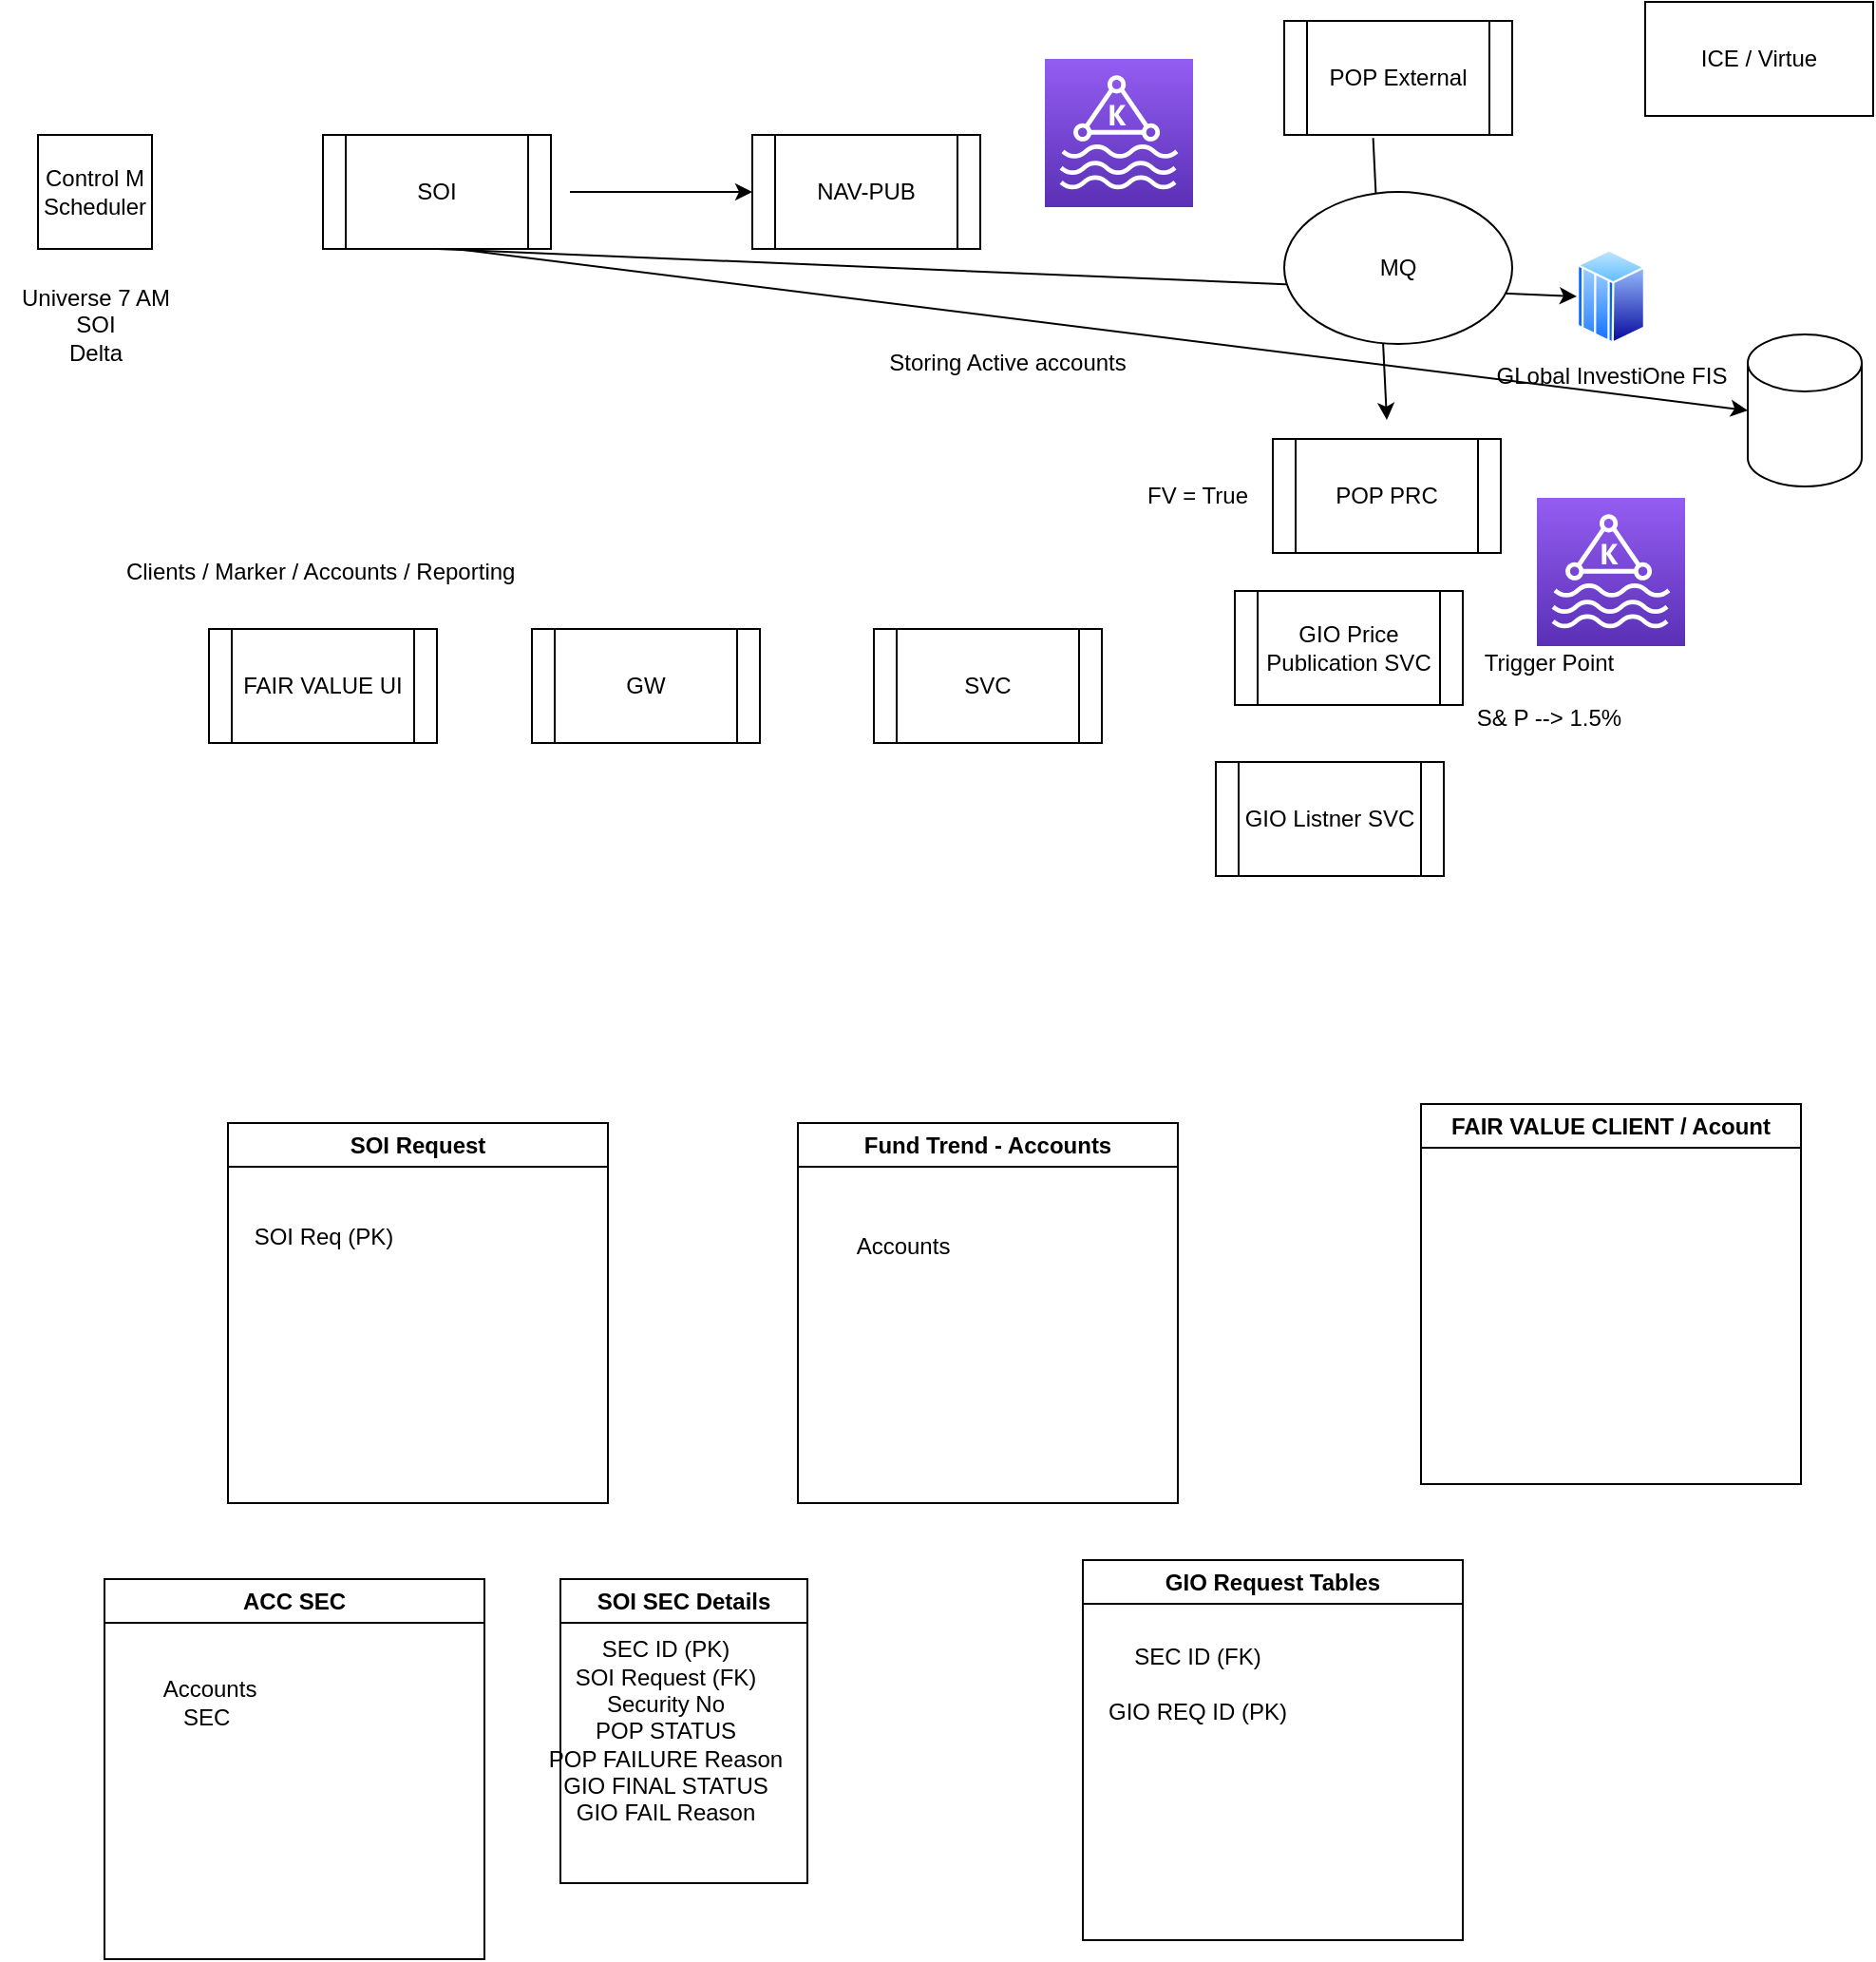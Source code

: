 <mxfile version="20.8.20" type="github" pages="2"><diagram name="Page-1" id="MNmCg4tiiV6P-XN2HqXx"><mxGraphModel dx="1900" dy="541" grid="1" gridSize="10" guides="1" tooltips="1" connect="1" arrows="1" fold="1" page="1" pageScale="1" pageWidth="850" pageHeight="1100" math="0" shadow="0"><root><mxCell id="0"/><mxCell id="1" parent="0"/><mxCell id="ly4uq0-7CYUk3PwUPl77-1" value="SOI" style="shape=process;whiteSpace=wrap;html=1;backgroundOutline=1;" parent="1" vertex="1"><mxGeometry x="40" y="70" width="120" height="60" as="geometry"/></mxCell><mxCell id="ly4uq0-7CYUk3PwUPl77-2" value="" style="shape=cylinder3;whiteSpace=wrap;html=1;boundedLbl=1;backgroundOutline=1;size=15;" parent="1" vertex="1"><mxGeometry x="790" y="175" width="60" height="80" as="geometry"/></mxCell><mxCell id="ly4uq0-7CYUk3PwUPl77-3" value="GW" style="shape=process;whiteSpace=wrap;html=1;backgroundOutline=1;" parent="1" vertex="1"><mxGeometry x="150" y="330" width="120" height="60" as="geometry"/></mxCell><mxCell id="ly4uq0-7CYUk3PwUPl77-4" value="SVC" style="shape=process;whiteSpace=wrap;html=1;backgroundOutline=1;" parent="1" vertex="1"><mxGeometry x="330" y="330" width="120" height="60" as="geometry"/></mxCell><mxCell id="ly4uq0-7CYUk3PwUPl77-5" value="FAIR VALUE UI" style="shape=process;whiteSpace=wrap;html=1;backgroundOutline=1;" parent="1" vertex="1"><mxGeometry x="-20" y="330" width="120" height="60" as="geometry"/></mxCell><mxCell id="ly4uq0-7CYUk3PwUPl77-6" value="NAV-PUB" style="shape=process;whiteSpace=wrap;html=1;backgroundOutline=1;" parent="1" vertex="1"><mxGeometry x="266" y="70" width="120" height="60" as="geometry"/></mxCell><mxCell id="ly4uq0-7CYUk3PwUPl77-7" value="" style="endArrow=classic;html=1;rounded=0;entryX=0;entryY=0.5;entryDx=0;entryDy=0;" parent="1" target="ly4uq0-7CYUk3PwUPl77-6" edge="1"><mxGeometry width="50" height="50" relative="1" as="geometry"><mxPoint x="170" y="100" as="sourcePoint"/><mxPoint x="136" y="50" as="targetPoint"/></mxGeometry></mxCell><mxCell id="ly4uq0-7CYUk3PwUPl77-9" value="POP External" style="shape=process;whiteSpace=wrap;html=1;backgroundOutline=1;" parent="1" vertex="1"><mxGeometry x="546" y="10" width="120" height="60" as="geometry"/></mxCell><mxCell id="ly4uq0-7CYUk3PwUPl77-10" value="Control M Scheduler" style="rounded=0;whiteSpace=wrap;html=1;" parent="1" vertex="1"><mxGeometry x="-110" y="70" width="60" height="60" as="geometry"/></mxCell><mxCell id="ly4uq0-7CYUk3PwUPl77-11" value="GLobal InvestiOne FIS" style="aspect=fixed;perimeter=ellipsePerimeter;html=1;align=center;shadow=0;dashed=0;spacingTop=3;image;image=img/lib/active_directory/mainframe_host.svg;" parent="1" vertex="1"><mxGeometry x="700" y="130" width="36" height="50" as="geometry"/></mxCell><mxCell id="ly4uq0-7CYUk3PwUPl77-12" value="" style="sketch=0;points=[[0,0,0],[0.25,0,0],[0.5,0,0],[0.75,0,0],[1,0,0],[0,1,0],[0.25,1,0],[0.5,1,0],[0.75,1,0],[1,1,0],[0,0.25,0],[0,0.5,0],[0,0.75,0],[1,0.25,0],[1,0.5,0],[1,0.75,0]];outlineConnect=0;fontColor=#232F3E;gradientColor=#945DF2;gradientDirection=north;fillColor=#5A30B5;strokeColor=#ffffff;dashed=0;verticalLabelPosition=bottom;verticalAlign=top;align=center;html=1;fontSize=12;fontStyle=0;aspect=fixed;shape=mxgraph.aws4.resourceIcon;resIcon=mxgraph.aws4.managed_streaming_for_kafka;" parent="1" vertex="1"><mxGeometry x="679" y="261" width="78" height="78" as="geometry"/></mxCell><mxCell id="ly4uq0-7CYUk3PwUPl77-13" value="" style="endArrow=classic;html=1;rounded=0;exitX=0.5;exitY=1;exitDx=0;exitDy=0;entryX=0;entryY=0.5;entryDx=0;entryDy=0;" parent="1" source="ly4uq0-7CYUk3PwUPl77-1" target="ly4uq0-7CYUk3PwUPl77-11" edge="1"><mxGeometry width="50" height="50" relative="1" as="geometry"><mxPoint x="90" y="180" as="sourcePoint"/><mxPoint x="140" y="130" as="targetPoint"/></mxGeometry></mxCell><mxCell id="ly4uq0-7CYUk3PwUPl77-14" value="Universe 7 AM&lt;br&gt;SOI&lt;br&gt;Delta" style="text;html=1;align=center;verticalAlign=middle;resizable=0;points=[];autosize=1;strokeColor=none;fillColor=none;" parent="1" vertex="1"><mxGeometry x="-130" y="140" width="100" height="60" as="geometry"/></mxCell><mxCell id="ly4uq0-7CYUk3PwUPl77-15" value="" style="endArrow=classic;html=1;rounded=0;entryX=0;entryY=0.5;entryDx=0;entryDy=0;entryPerimeter=0;" parent="1" target="ly4uq0-7CYUk3PwUPl77-2" edge="1"><mxGeometry width="50" height="50" relative="1" as="geometry"><mxPoint x="110" y="130" as="sourcePoint"/><mxPoint x="450" y="210" as="targetPoint"/></mxGeometry></mxCell><mxCell id="ly4uq0-7CYUk3PwUPl77-16" value="Storing Active accounts" style="text;html=1;align=center;verticalAlign=middle;resizable=0;points=[];autosize=1;strokeColor=none;fillColor=none;" parent="1" vertex="1"><mxGeometry x="325" y="175" width="150" height="30" as="geometry"/></mxCell><mxCell id="ly4uq0-7CYUk3PwUPl77-17" value="POP PRC" style="shape=process;whiteSpace=wrap;html=1;backgroundOutline=1;" parent="1" vertex="1"><mxGeometry x="540" y="230" width="120" height="60" as="geometry"/></mxCell><mxCell id="ly4uq0-7CYUk3PwUPl77-18" value="GIO Price Publication SVC" style="shape=process;whiteSpace=wrap;html=1;backgroundOutline=1;" parent="1" vertex="1"><mxGeometry x="520" y="310" width="120" height="60" as="geometry"/></mxCell><mxCell id="ly4uq0-7CYUk3PwUPl77-19" value="GIO Listner SVC" style="shape=process;whiteSpace=wrap;html=1;backgroundOutline=1;" parent="1" vertex="1"><mxGeometry x="510" y="400" width="120" height="60" as="geometry"/></mxCell><mxCell id="ly4uq0-7CYUk3PwUPl77-20" value="" style="endArrow=classic;html=1;rounded=0;exitX=0.39;exitY=1.027;exitDx=0;exitDy=0;exitPerimeter=0;" parent="1" source="ly4uq0-7CYUk3PwUPl77-9" edge="1"><mxGeometry width="50" height="50" relative="1" as="geometry"><mxPoint x="600" y="130" as="sourcePoint"/><mxPoint x="600" y="220" as="targetPoint"/></mxGeometry></mxCell><mxCell id="ly4uq0-7CYUk3PwUPl77-21" value="MQ" style="ellipse;whiteSpace=wrap;html=1;" parent="1" vertex="1"><mxGeometry x="546" y="100" width="120" height="80" as="geometry"/></mxCell><mxCell id="ly4uq0-7CYUk3PwUPl77-22" value="FV = True&lt;br&gt;" style="text;html=1;align=center;verticalAlign=middle;resizable=0;points=[];autosize=1;strokeColor=none;fillColor=none;" parent="1" vertex="1"><mxGeometry x="460" y="245" width="80" height="30" as="geometry"/></mxCell><mxCell id="ly4uq0-7CYUk3PwUPl77-23" value="Clients / Marker / Accounts / Reporting&amp;nbsp;" style="text;html=1;align=center;verticalAlign=middle;resizable=0;points=[];autosize=1;strokeColor=none;fillColor=none;" parent="1" vertex="1"><mxGeometry x="-75" y="285" width="230" height="30" as="geometry"/></mxCell><mxCell id="ly4uq0-7CYUk3PwUPl77-24" value="&lt;br&gt;Trigger Point&lt;br&gt;&lt;br&gt;S&amp;amp; P --&amp;gt; 1.5%" style="text;html=1;align=center;verticalAlign=middle;resizable=0;points=[];autosize=1;strokeColor=none;fillColor=none;" parent="1" vertex="1"><mxGeometry x="635" y="320" width="100" height="70" as="geometry"/></mxCell><mxCell id="ly4uq0-7CYUk3PwUPl77-25" value="" style="sketch=0;points=[[0,0,0],[0.25,0,0],[0.5,0,0],[0.75,0,0],[1,0,0],[0,1,0],[0.25,1,0],[0.5,1,0],[0.75,1,0],[1,1,0],[0,0.25,0],[0,0.5,0],[0,0.75,0],[1,0.25,0],[1,0.5,0],[1,0.75,0]];outlineConnect=0;fontColor=#232F3E;gradientColor=#945DF2;gradientDirection=north;fillColor=#5A30B5;strokeColor=#ffffff;dashed=0;verticalLabelPosition=bottom;verticalAlign=top;align=center;html=1;fontSize=12;fontStyle=0;aspect=fixed;shape=mxgraph.aws4.resourceIcon;resIcon=mxgraph.aws4.managed_streaming_for_kafka;" parent="1" vertex="1"><mxGeometry x="420" y="30" width="78" height="78" as="geometry"/></mxCell><mxCell id="ly4uq0-7CYUk3PwUPl77-26" value="ICE / Virtue" style="rounded=0;whiteSpace=wrap;html=1;" parent="1" vertex="1"><mxGeometry x="736" width="120" height="60" as="geometry"/></mxCell><mxCell id="ly4uq0-7CYUk3PwUPl77-27" value="SOI Request" style="swimlane;whiteSpace=wrap;html=1;" parent="1" vertex="1"><mxGeometry x="-10" y="590" width="200" height="200" as="geometry"/></mxCell><mxCell id="ly4uq0-7CYUk3PwUPl77-32" value="SOI Req (PK)" style="text;html=1;align=center;verticalAlign=middle;resizable=0;points=[];autosize=1;strokeColor=none;fillColor=none;" parent="ly4uq0-7CYUk3PwUPl77-27" vertex="1"><mxGeometry y="45" width="100" height="30" as="geometry"/></mxCell><mxCell id="ly4uq0-7CYUk3PwUPl77-28" value="Fund Trend - Accounts" style="swimlane;whiteSpace=wrap;html=1;startSize=23;" parent="1" vertex="1"><mxGeometry x="290" y="590" width="200" height="200" as="geometry"/></mxCell><mxCell id="ly4uq0-7CYUk3PwUPl77-34" value="Accounts" style="text;html=1;align=center;verticalAlign=middle;resizable=0;points=[];autosize=1;strokeColor=none;fillColor=none;" parent="ly4uq0-7CYUk3PwUPl77-28" vertex="1"><mxGeometry x="20" y="50" width="70" height="30" as="geometry"/></mxCell><mxCell id="ly4uq0-7CYUk3PwUPl77-29" value="SOI SEC Details" style="swimlane;whiteSpace=wrap;html=1;" parent="1" vertex="1"><mxGeometry x="165" y="830" width="130" height="160" as="geometry"/></mxCell><mxCell id="ly4uq0-7CYUk3PwUPl77-33" value="SEC ID (PK)&lt;br&gt;SOI Request (FK)&lt;br&gt;Security No&lt;br&gt;POP STATUS&lt;br&gt;POP FAILURE Reason&lt;br&gt;GIO FINAL STATUS&lt;br&gt;GIO FAIL Reason" style="text;html=1;align=center;verticalAlign=middle;resizable=0;points=[];autosize=1;strokeColor=none;fillColor=none;" parent="ly4uq0-7CYUk3PwUPl77-29" vertex="1"><mxGeometry x="-20" y="25" width="150" height="110" as="geometry"/></mxCell><mxCell id="ly4uq0-7CYUk3PwUPl77-30" value="GIO Request Tables" style="swimlane;whiteSpace=wrap;html=1;" parent="1" vertex="1"><mxGeometry x="440" y="820" width="200" height="200" as="geometry"/></mxCell><mxCell id="ly4uq0-7CYUk3PwUPl77-35" value="SEC ID (FK)&lt;br&gt;&lt;br&gt;GIO REQ ID (PK)" style="text;html=1;align=center;verticalAlign=middle;resizable=0;points=[];autosize=1;strokeColor=none;fillColor=none;" parent="ly4uq0-7CYUk3PwUPl77-30" vertex="1"><mxGeometry y="35" width="120" height="60" as="geometry"/></mxCell><mxCell id="ly4uq0-7CYUk3PwUPl77-31" value="FAIR VALUE CLIENT / Acount" style="swimlane;whiteSpace=wrap;html=1;startSize=23;" parent="1" vertex="1"><mxGeometry x="618" y="580" width="200" height="200" as="geometry"/></mxCell><mxCell id="ly4uq0-7CYUk3PwUPl77-36" value="ACC SEC" style="swimlane;whiteSpace=wrap;html=1;startSize=23;" parent="1" vertex="1"><mxGeometry x="-75" y="830" width="200" height="200" as="geometry"/></mxCell><mxCell id="ly4uq0-7CYUk3PwUPl77-37" value="Accounts&lt;br&gt;SEC&amp;nbsp;" style="text;html=1;align=center;verticalAlign=middle;resizable=0;points=[];autosize=1;strokeColor=none;fillColor=none;" parent="ly4uq0-7CYUk3PwUPl77-36" vertex="1"><mxGeometry x="20" y="45" width="70" height="40" as="geometry"/></mxCell></root></mxGraphModel></diagram><diagram id="HKQ298axL7gQu_Ckb7ow" name="Page-2"><mxGraphModel dx="1050" dy="575" grid="1" gridSize="10" guides="1" tooltips="1" connect="1" arrows="1" fold="1" page="1" pageScale="1" pageWidth="850" pageHeight="1100" math="0" shadow="0"><root><mxCell id="0"/><mxCell id="1" parent="0"/><mxCell id="0aXUmSPdCnMLsENKFDiv-1" value="Performance-mangement-ui" style="rounded=0;whiteSpace=wrap;html=1;" vertex="1" parent="1"><mxGeometry x="160" y="140" width="120" height="60" as="geometry"/></mxCell><mxCell id="0aXUmSPdCnMLsENKFDiv-2" value="Actor" style="shape=umlActor;verticalLabelPosition=bottom;verticalAlign=top;html=1;outlineConnect=0;" vertex="1" parent="1"><mxGeometry x="30" y="140" width="30" height="60" as="geometry"/></mxCell><mxCell id="0aXUmSPdCnMLsENKFDiv-3" value="performance-management-service" style="rounded=0;whiteSpace=wrap;html=1;" vertex="1" parent="1"><mxGeometry x="400" y="140" width="120" height="60" as="geometry"/></mxCell><mxCell id="0aXUmSPdCnMLsENKFDiv-4" value="MongoDB" style="shape=cylinder3;whiteSpace=wrap;html=1;boundedLbl=1;backgroundOutline=1;size=15;" vertex="1" parent="1"><mxGeometry x="640" y="130" width="60" height="80" as="geometry"/></mxCell><mxCell id="0aXUmSPdCnMLsENKFDiv-6" value="" style="endArrow=classic;html=1;rounded=0;entryX=0;entryY=0.5;entryDx=0;entryDy=0;" edge="1" parent="1" target="0aXUmSPdCnMLsENKFDiv-1"><mxGeometry width="50" height="50" relative="1" as="geometry"><mxPoint x="50" y="170" as="sourcePoint"/><mxPoint x="100" y="120" as="targetPoint"/></mxGeometry></mxCell><mxCell id="0aXUmSPdCnMLsENKFDiv-7" value="" style="endArrow=classic;html=1;rounded=0;entryX=0;entryY=0.5;entryDx=0;entryDy=0;exitX=1;exitY=0.5;exitDx=0;exitDy=0;" edge="1" parent="1" source="0aXUmSPdCnMLsENKFDiv-1"><mxGeometry width="50" height="50" relative="1" as="geometry"><mxPoint x="290" y="169.5" as="sourcePoint"/><mxPoint x="400" y="169.5" as="targetPoint"/></mxGeometry></mxCell><mxCell id="0aXUmSPdCnMLsENKFDiv-8" value="" style="endArrow=classic;html=1;rounded=0;entryX=0;entryY=0.5;entryDx=0;entryDy=0;exitX=1;exitY=0.5;exitDx=0;exitDy=0;" edge="1" parent="1"><mxGeometry width="50" height="50" relative="1" as="geometry"><mxPoint x="520" y="170" as="sourcePoint"/><mxPoint x="640" y="169.5" as="targetPoint"/></mxGeometry></mxCell><mxCell id="0aXUmSPdCnMLsENKFDiv-9" value="Authentication&lt;br&gt;Users&lt;br&gt;Feedback&lt;br&gt;Notification" style="text;html=1;align=center;verticalAlign=middle;resizable=0;points=[];autosize=1;strokeColor=none;fillColor=none;" vertex="1" parent="1"><mxGeometry x="110" y="370" width="100" height="70" as="geometry"/></mxCell><mxCell id="0aXUmSPdCnMLsENKFDiv-10" value="Notification" style="rounded=0;whiteSpace=wrap;html=1;" vertex="1" parent="1"><mxGeometry x="400" y="250" width="120" height="60" as="geometry"/></mxCell><mxCell id="0aXUmSPdCnMLsENKFDiv-11" value="A" style="text;html=1;align=center;verticalAlign=middle;resizable=0;points=[];autosize=1;strokeColor=none;fillColor=none;" vertex="1" parent="1"><mxGeometry x="255" y="35" width="30" height="30" as="geometry"/></mxCell><mxCell id="0aXUmSPdCnMLsENKFDiv-12" value="B" style="text;html=1;align=center;verticalAlign=middle;resizable=0;points=[];autosize=1;strokeColor=none;fillColor=none;" vertex="1" parent="1"><mxGeometry x="430" y="35" width="30" height="30" as="geometry"/></mxCell><mxCell id="0aXUmSPdCnMLsENKFDiv-13" value="" style="endArrow=classic;html=1;rounded=0;entryX=0.5;entryY=0;entryDx=0;entryDy=0;" edge="1" parent="1" target="0aXUmSPdCnMLsENKFDiv-10"><mxGeometry width="50" height="50" relative="1" as="geometry"><mxPoint x="460" y="200" as="sourcePoint"/><mxPoint x="510" y="150" as="targetPoint"/></mxGeometry></mxCell></root></mxGraphModel></diagram></mxfile>